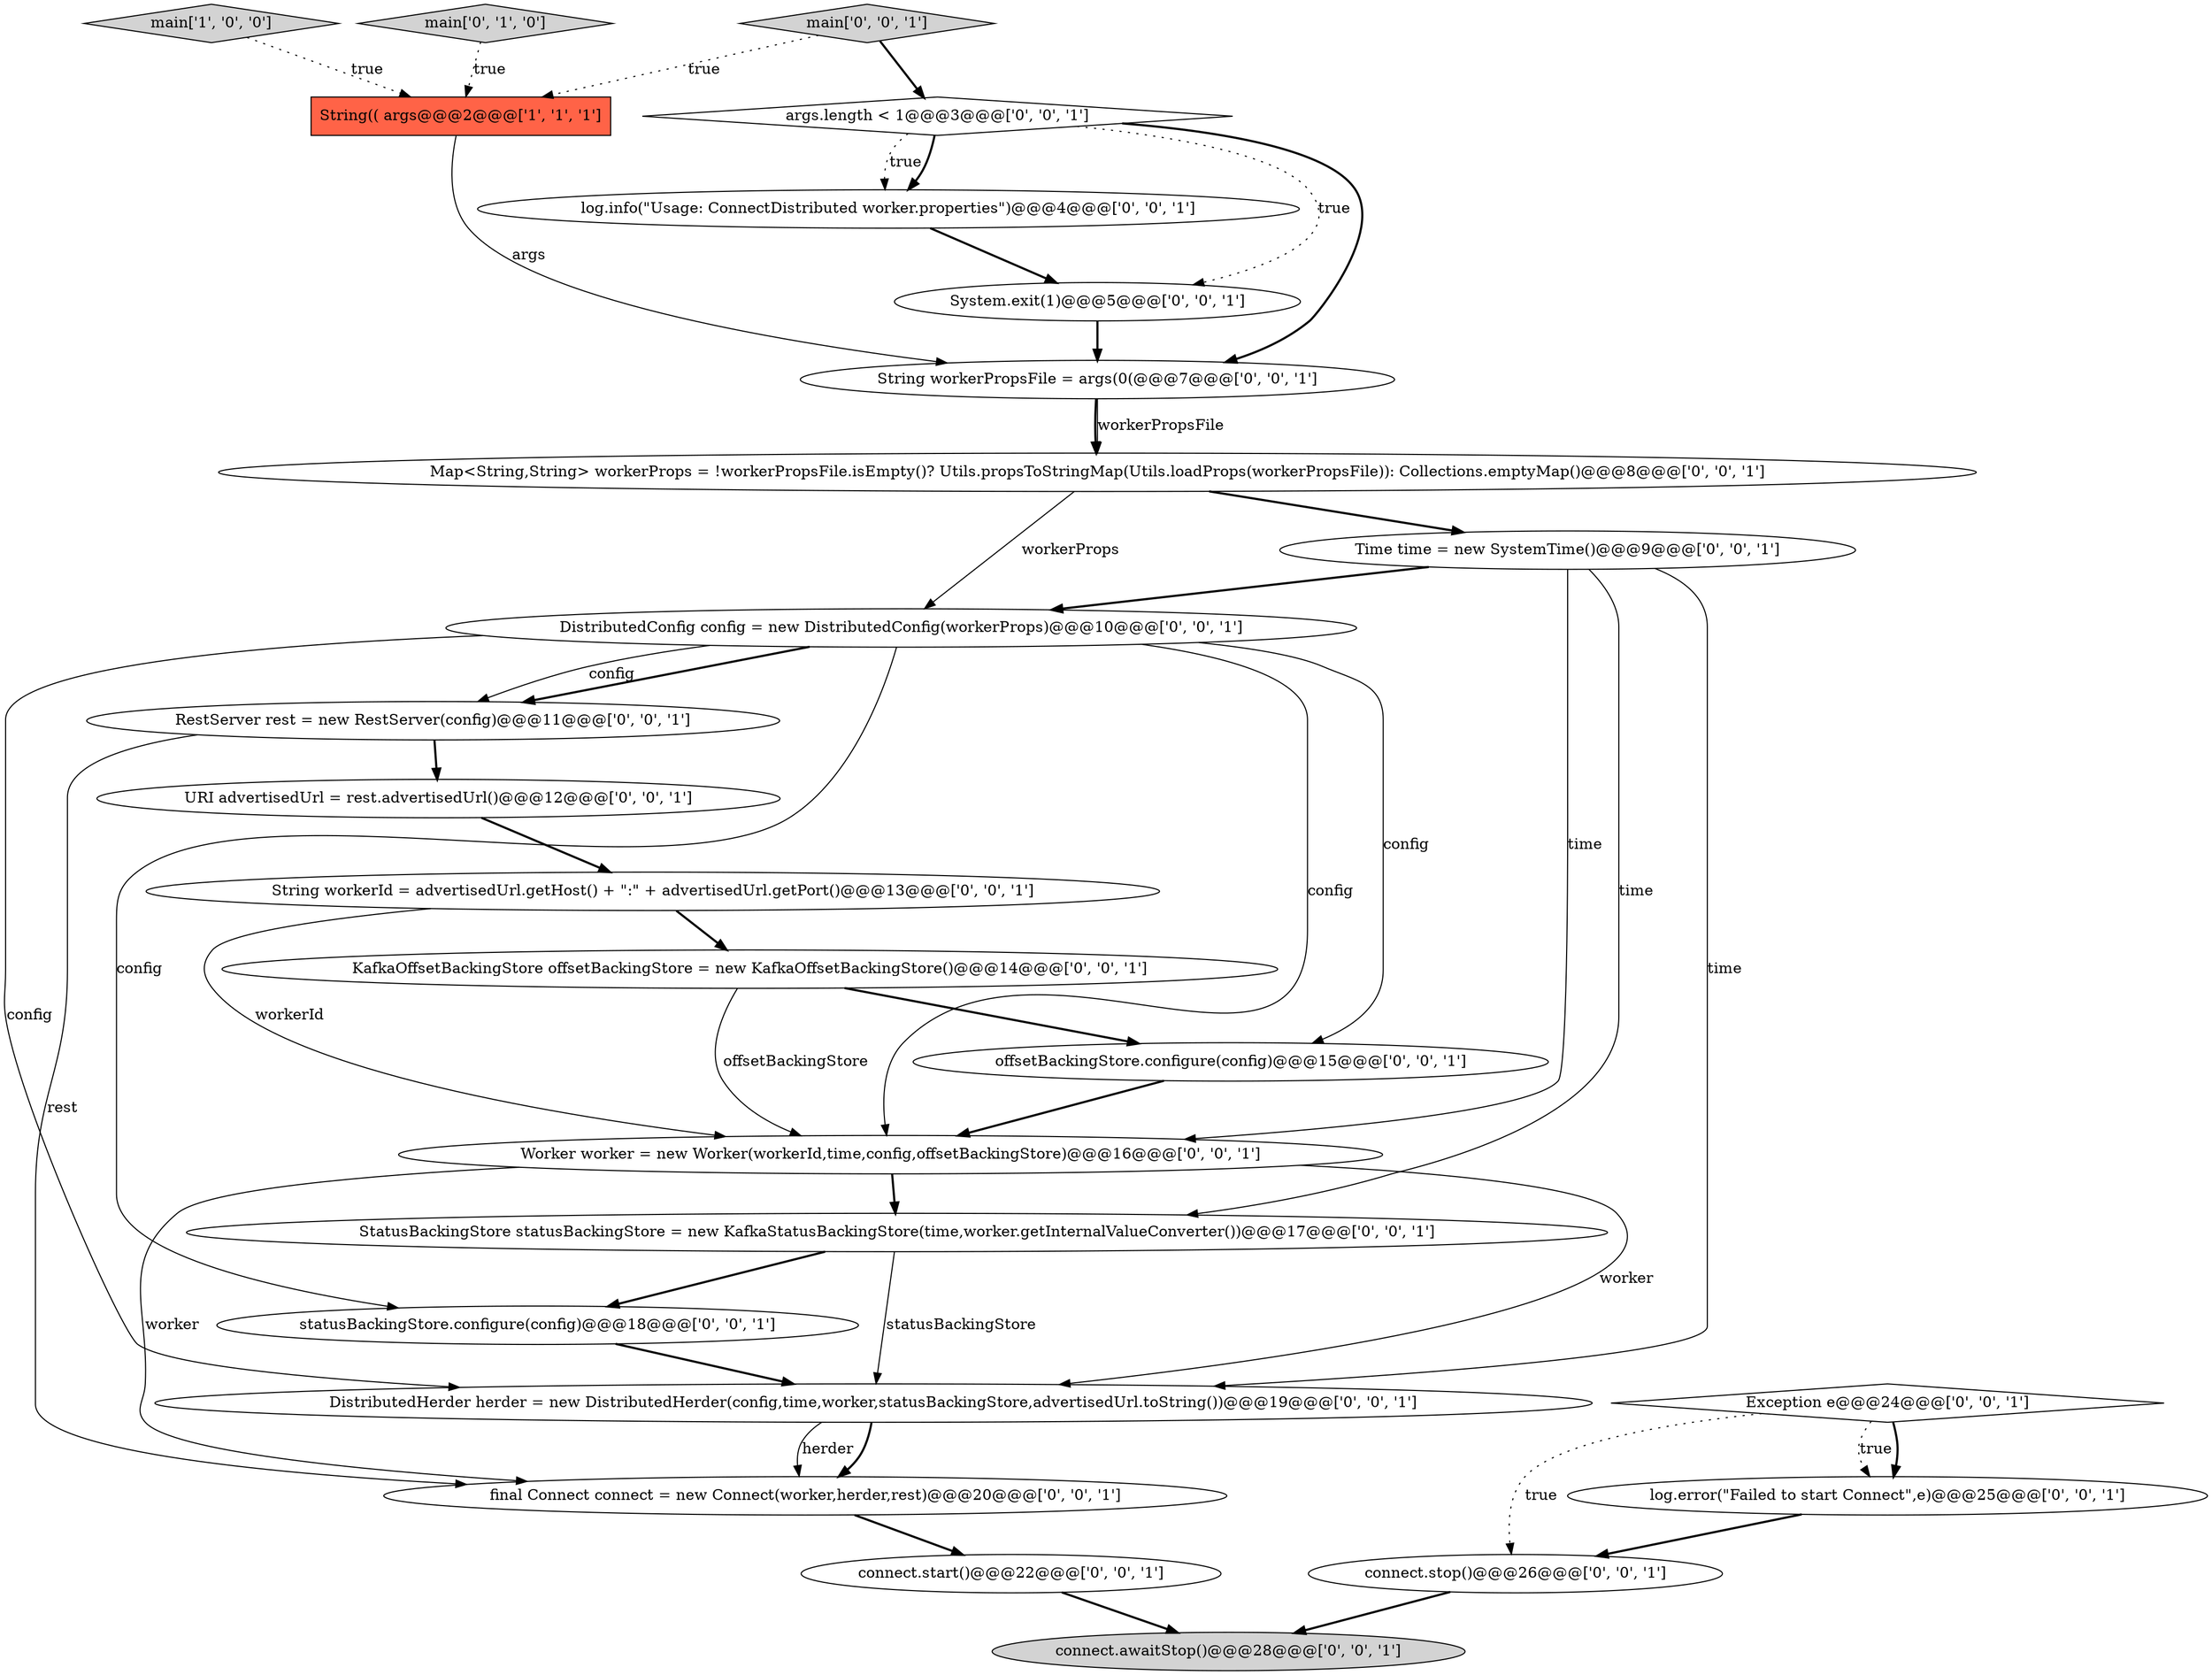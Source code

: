 digraph {
1 [style = filled, label = "String(( args@@@2@@@['1', '1', '1']", fillcolor = tomato, shape = box image = "AAA0AAABBB1BBB"];
11 [style = filled, label = "String workerPropsFile = args(0(@@@7@@@['0', '0', '1']", fillcolor = white, shape = ellipse image = "AAA0AAABBB3BBB"];
2 [style = filled, label = "main['0', '1', '0']", fillcolor = lightgray, shape = diamond image = "AAA0AAABBB2BBB"];
24 [style = filled, label = "RestServer rest = new RestServer(config)@@@11@@@['0', '0', '1']", fillcolor = white, shape = ellipse image = "AAA0AAABBB3BBB"];
22 [style = filled, label = "URI advertisedUrl = rest.advertisedUrl()@@@12@@@['0', '0', '1']", fillcolor = white, shape = ellipse image = "AAA0AAABBB3BBB"];
5 [style = filled, label = "Exception e@@@24@@@['0', '0', '1']", fillcolor = white, shape = diamond image = "AAA0AAABBB3BBB"];
4 [style = filled, label = "connect.start()@@@22@@@['0', '0', '1']", fillcolor = white, shape = ellipse image = "AAA0AAABBB3BBB"];
23 [style = filled, label = "DistributedConfig config = new DistributedConfig(workerProps)@@@10@@@['0', '0', '1']", fillcolor = white, shape = ellipse image = "AAA0AAABBB3BBB"];
7 [style = filled, label = "Time time = new SystemTime()@@@9@@@['0', '0', '1']", fillcolor = white, shape = ellipse image = "AAA0AAABBB3BBB"];
16 [style = filled, label = "connect.stop()@@@26@@@['0', '0', '1']", fillcolor = white, shape = ellipse image = "AAA0AAABBB3BBB"];
20 [style = filled, label = "log.error(\"Failed to start Connect\",e)@@@25@@@['0', '0', '1']", fillcolor = white, shape = ellipse image = "AAA0AAABBB3BBB"];
6 [style = filled, label = "System.exit(1)@@@5@@@['0', '0', '1']", fillcolor = white, shape = ellipse image = "AAA0AAABBB3BBB"];
13 [style = filled, label = "Worker worker = new Worker(workerId,time,config,offsetBackingStore)@@@16@@@['0', '0', '1']", fillcolor = white, shape = ellipse image = "AAA0AAABBB3BBB"];
21 [style = filled, label = "log.info(\"Usage: ConnectDistributed worker.properties\")@@@4@@@['0', '0', '1']", fillcolor = white, shape = ellipse image = "AAA0AAABBB3BBB"];
19 [style = filled, label = "args.length < 1@@@3@@@['0', '0', '1']", fillcolor = white, shape = diamond image = "AAA0AAABBB3BBB"];
12 [style = filled, label = "Map<String,String> workerProps = !workerPropsFile.isEmpty()? Utils.propsToStringMap(Utils.loadProps(workerPropsFile)): Collections.emptyMap()@@@8@@@['0', '0', '1']", fillcolor = white, shape = ellipse image = "AAA0AAABBB3BBB"];
15 [style = filled, label = "String workerId = advertisedUrl.getHost() + \":\" + advertisedUrl.getPort()@@@13@@@['0', '0', '1']", fillcolor = white, shape = ellipse image = "AAA0AAABBB3BBB"];
25 [style = filled, label = "final Connect connect = new Connect(worker,herder,rest)@@@20@@@['0', '0', '1']", fillcolor = white, shape = ellipse image = "AAA0AAABBB3BBB"];
0 [style = filled, label = "main['1', '0', '0']", fillcolor = lightgray, shape = diamond image = "AAA0AAABBB1BBB"];
17 [style = filled, label = "connect.awaitStop()@@@28@@@['0', '0', '1']", fillcolor = lightgray, shape = ellipse image = "AAA0AAABBB3BBB"];
8 [style = filled, label = "offsetBackingStore.configure(config)@@@15@@@['0', '0', '1']", fillcolor = white, shape = ellipse image = "AAA0AAABBB3BBB"];
18 [style = filled, label = "DistributedHerder herder = new DistributedHerder(config,time,worker,statusBackingStore,advertisedUrl.toString())@@@19@@@['0', '0', '1']", fillcolor = white, shape = ellipse image = "AAA0AAABBB3BBB"];
14 [style = filled, label = "StatusBackingStore statusBackingStore = new KafkaStatusBackingStore(time,worker.getInternalValueConverter())@@@17@@@['0', '0', '1']", fillcolor = white, shape = ellipse image = "AAA0AAABBB3BBB"];
10 [style = filled, label = "main['0', '0', '1']", fillcolor = lightgray, shape = diamond image = "AAA0AAABBB3BBB"];
9 [style = filled, label = "statusBackingStore.configure(config)@@@18@@@['0', '0', '1']", fillcolor = white, shape = ellipse image = "AAA0AAABBB3BBB"];
3 [style = filled, label = "KafkaOffsetBackingStore offsetBackingStore = new KafkaOffsetBackingStore()@@@14@@@['0', '0', '1']", fillcolor = white, shape = ellipse image = "AAA0AAABBB3BBB"];
9->18 [style = bold, label=""];
19->21 [style = dotted, label="true"];
7->23 [style = bold, label=""];
12->7 [style = bold, label=""];
23->9 [style = solid, label="config"];
0->1 [style = dotted, label="true"];
5->16 [style = dotted, label="true"];
10->1 [style = dotted, label="true"];
24->25 [style = solid, label="rest"];
11->12 [style = bold, label=""];
23->18 [style = solid, label="config"];
20->16 [style = bold, label=""];
23->24 [style = bold, label=""];
1->11 [style = solid, label="args"];
14->18 [style = solid, label="statusBackingStore"];
3->13 [style = solid, label="offsetBackingStore"];
6->11 [style = bold, label=""];
13->18 [style = solid, label="worker"];
18->25 [style = bold, label=""];
23->24 [style = solid, label="config"];
14->9 [style = bold, label=""];
4->17 [style = bold, label=""];
22->15 [style = bold, label=""];
24->22 [style = bold, label=""];
10->19 [style = bold, label=""];
7->13 [style = solid, label="time"];
2->1 [style = dotted, label="true"];
19->21 [style = bold, label=""];
25->4 [style = bold, label=""];
19->11 [style = bold, label=""];
7->18 [style = solid, label="time"];
18->25 [style = solid, label="herder"];
23->13 [style = solid, label="config"];
7->14 [style = solid, label="time"];
3->8 [style = bold, label=""];
5->20 [style = bold, label=""];
8->13 [style = bold, label=""];
15->3 [style = bold, label=""];
11->12 [style = solid, label="workerPropsFile"];
15->13 [style = solid, label="workerId"];
13->25 [style = solid, label="worker"];
16->17 [style = bold, label=""];
19->6 [style = dotted, label="true"];
13->14 [style = bold, label=""];
21->6 [style = bold, label=""];
12->23 [style = solid, label="workerProps"];
23->8 [style = solid, label="config"];
5->20 [style = dotted, label="true"];
}
